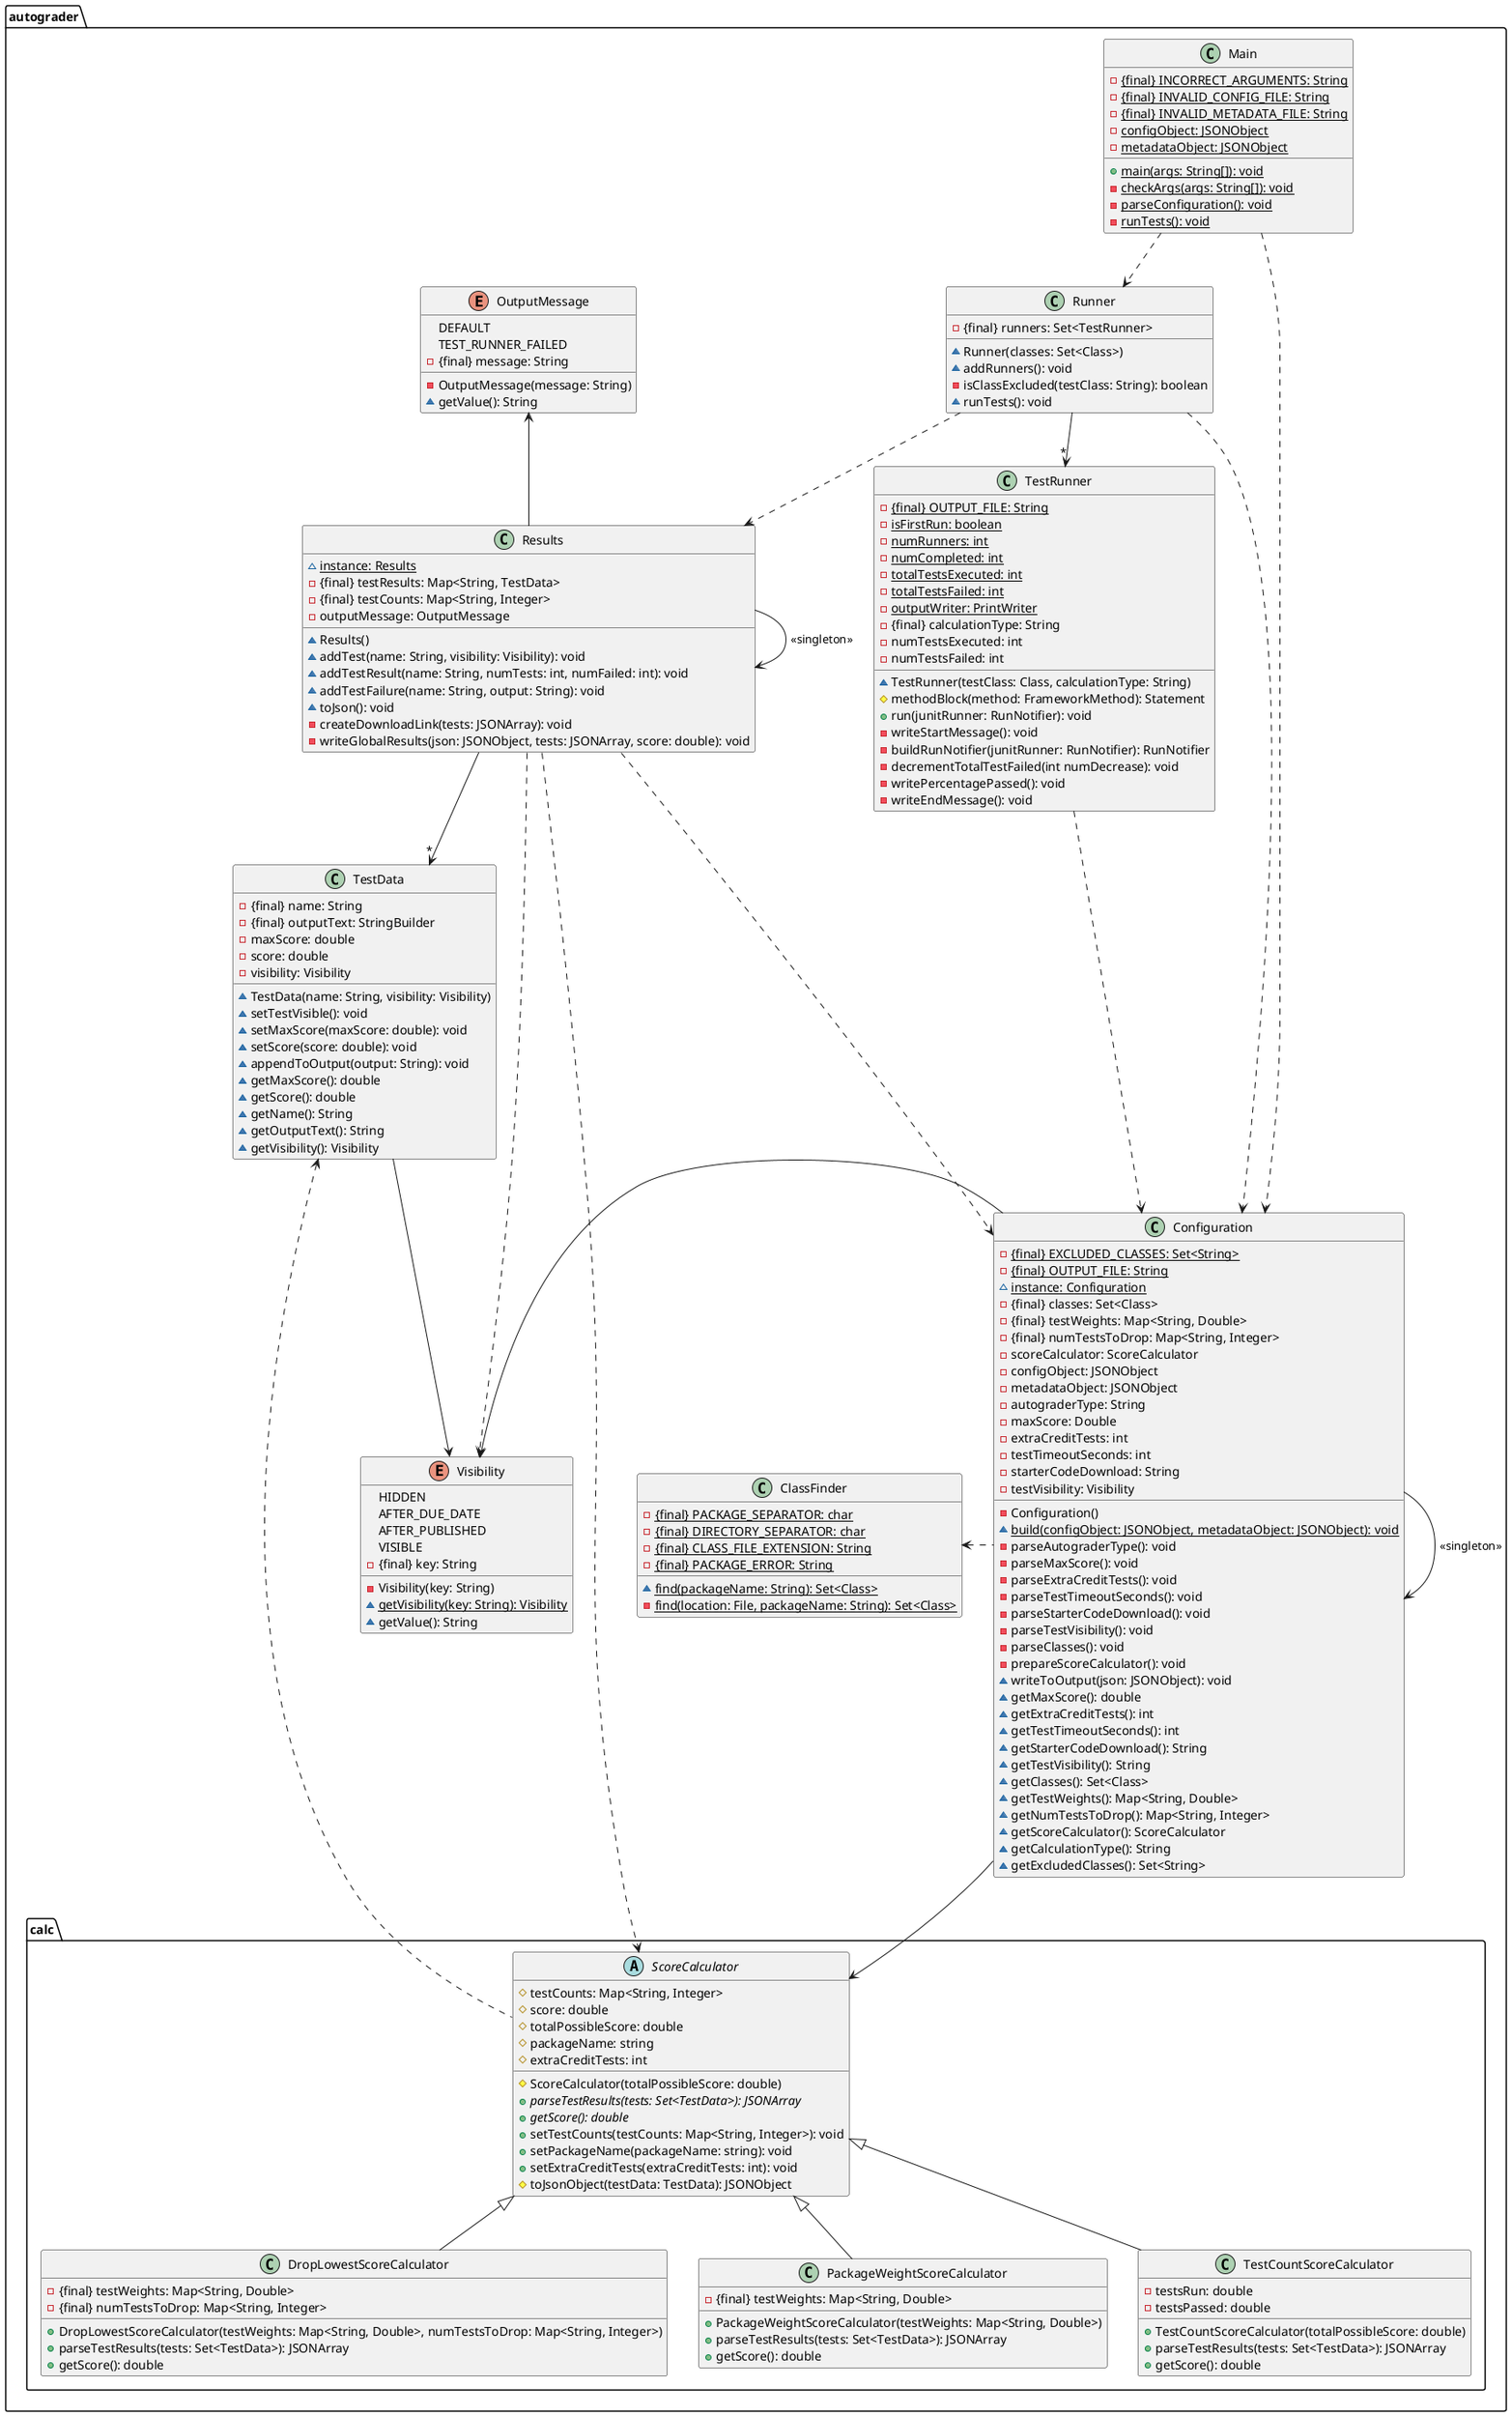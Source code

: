 @startuml autograder

package autograder {
    class Main {
        -{static} {final} INCORRECT_ARGUMENTS: String
        -{static} {final} INVALID_CONFIG_FILE: String
        -{static} {final} INVALID_METADATA_FILE: String
        -{static} configObject: JSONObject
        -{static} metadataObject: JSONObject
        +{static} main(args: String[]): void
        -{static} checkArgs(args: String[]): void
        -{static} parseConfiguration(): void
        -{static} runTests(): void
    }
    class Configuration {
        -{static} {final} EXCLUDED_CLASSES: Set<String>
        -{static} {final} OUTPUT_FILE: String
        ~{static} instance: Configuration
        -{final} classes: Set<Class>
        -{final} testWeights: Map<String, Double>
        -{final} numTestsToDrop: Map<String, Integer>
        -scoreCalculator: ScoreCalculator
        -configObject: JSONObject
        -metadataObject: JSONObject
        -autograderType: String
        -maxScore: Double
        -extraCreditTests: int
        -testTimeoutSeconds: int
        -starterCodeDownload: String
        -testVisibility: Visibility
        -Configuration()
        ~{static} build(configObject: JSONObject, metadataObject: JSONObject): void
        -parseAutograderType(): void
        -parseMaxScore(): void
        -parseExtraCreditTests(): void
        -parseTestTimeoutSeconds(): void
        -parseStarterCodeDownload(): void
        -parseTestVisibility(): void
        -parseClasses(): void
        -prepareScoreCalculator(): void
        ~writeToOutput(json: JSONObject): void
        ~getMaxScore(): double
        ~getExtraCreditTests(): int
        ~getTestTimeoutSeconds(): int
        ~getStarterCodeDownload(): String
        ~getTestVisibility(): String
        ~getClasses(): Set<Class>
        ~getTestWeights(): Map<String, Double>
        ~getNumTestsToDrop(): Map<String, Integer>
        ~getScoreCalculator(): ScoreCalculator
        ~getCalculationType(): String
        ~getExcludedClasses(): Set<String>
    }
    class ClassFinder {
        -{static} {final} PACKAGE_SEPARATOR: char
        -{static} {final} DIRECTORY_SEPARATOR: char
        -{static} {final} CLASS_FILE_EXTENSION: String
        -{static} {final} PACKAGE_ERROR: String
        ~{static} find(packageName: String): Set<Class>
        -{static} find(location: File, packageName: String): Set<Class>
    }
    class Runner {
        -{final} runners: Set<TestRunner>
        ~Runner(classes: Set<Class>)
        ~addRunners(): void
        -isClassExcluded(testClass: String): boolean
        ~runTests(): void
    }
    class TestRunner {
        -{static} {final} OUTPUT_FILE: String
        -{static} isFirstRun: boolean
        -{static} numRunners: int
        -{static} numCompleted: int
        -{static} totalTestsExecuted: int
        -{static} totalTestsFailed: int
        -{static} outputWriter: PrintWriter
        -{final} calculationType: String
        -numTestsExecuted: int
        -numTestsFailed: int
        ~TestRunner(testClass: Class, calculationType: String)
        #methodBlock(method: FrameworkMethod): Statement
        +run(junitRunner: RunNotifier): void
        -writeStartMessage(): void
        -buildRunNotifier(junitRunner: RunNotifier): RunNotifier
        -decrementTotalTestFailed(int numDecrease): void
        -writePercentagePassed(): void
        -writeEndMessage(): void
    }
    class Results {
        ~{static} instance: Results
        -{final} testResults: Map<String, TestData>
        -{final} testCounts: Map<String, Integer>
        -outputMessage: OutputMessage
        ~Results()
        ~addTest(name: String, visibility: Visibility): void
        ~addTestResult(name: String, numTests: int, numFailed: int): void
        ~addTestFailure(name: String, output: String): void
        ~toJson(): void
        -createDownloadLink(tests: JSONArray): void
        -writeGlobalResults(json: JSONObject, tests: JSONArray, score: double): void
    }
    class TestData {
        -{final} name: String
        -{final} outputText: StringBuilder
        -maxScore: double
        -score: double
        -visibility: Visibility
        ~TestData(name: String, visibility: Visibility)
        ~setTestVisible(): void
        ~setMaxScore(maxScore: double): void
        ~setScore(score: double): void
        ~appendToOutput(output: String): void
        ~getMaxScore(): double
        ~getScore(): double
        ~getName(): String
        ~getOutputText(): String
        ~getVisibility(): Visibility
    }
    enum Visibility {
        HIDDEN
        AFTER_DUE_DATE
        AFTER_PUBLISHED
        VISIBLE
        -{final} key: String
        -Visibility(key: String)
        ~{static} getVisibility(key: String): Visibility
        ~getValue(): String
    }
    enum OutputMessage {
        DEFAULT
        TEST_RUNNER_FAILED
        -{final} message: String
        -OutputMessage(message: String)
        ~getValue(): String
    }

    package calc {
        abstract class ScoreCalculator {
            #testCounts: Map<String, Integer>
            #score: double
            #totalPossibleScore: double
            #packageName: string
            #extraCreditTests: int
            #ScoreCalculator(totalPossibleScore: double)
            +{abstract} parseTestResults(tests: Set<TestData>): JSONArray
            +{abstract} getScore(): double
            +setTestCounts(testCounts: Map<String, Integer>): void
            +setPackageName(packageName: string): void
            +setExtraCreditTests(extraCreditTests: int): void
            #toJsonObject(testData: TestData): JSONObject
        }
        class DropLowestScoreCalculator extends ScoreCalculator {
            -{final} testWeights: Map<String, Double>
            -{final} numTestsToDrop: Map<String, Integer>
            +DropLowestScoreCalculator(testWeights: Map<String, Double>, numTestsToDrop: Map<String, Integer>)
            +parseTestResults(tests: Set<TestData>): JSONArray
            +getScore(): double
        }
        class PackageWeightScoreCalculator extends ScoreCalculator {
            -{final} testWeights: Map<String, Double>
            +PackageWeightScoreCalculator(testWeights: Map<String, Double>)
            +parseTestResults(tests: Set<TestData>): JSONArray
            +getScore(): double
        }
        class TestCountScoreCalculator extends ScoreCalculator {
            -testsRun: double
            -testsPassed: double
            +TestCountScoreCalculator(totalPossibleScore: double)
            +parseTestResults(tests: Set<TestData>): JSONArray
            +getScore(): double
        }
    }
}

Main ..> Configuration
Main ..> Runner
Configuration --> Configuration : <<singleton>>
Configuration --> ScoreCalculator
Configuration -l-> Visibility
Configuration .l.> ClassFinder
Runner --> "*" TestRunner
Runner ..> Configuration
TestRunner ..> Configuration
Runner ..> Results
Results --> Results : <<singleton>>
Results --> "*" TestData
Results -u-> OutputMessage
Results ..> Visibility
Results ..> Configuration
Results ..> ScoreCalculator
TestData --> Visibility
ScoreCalculator .u.> TestData